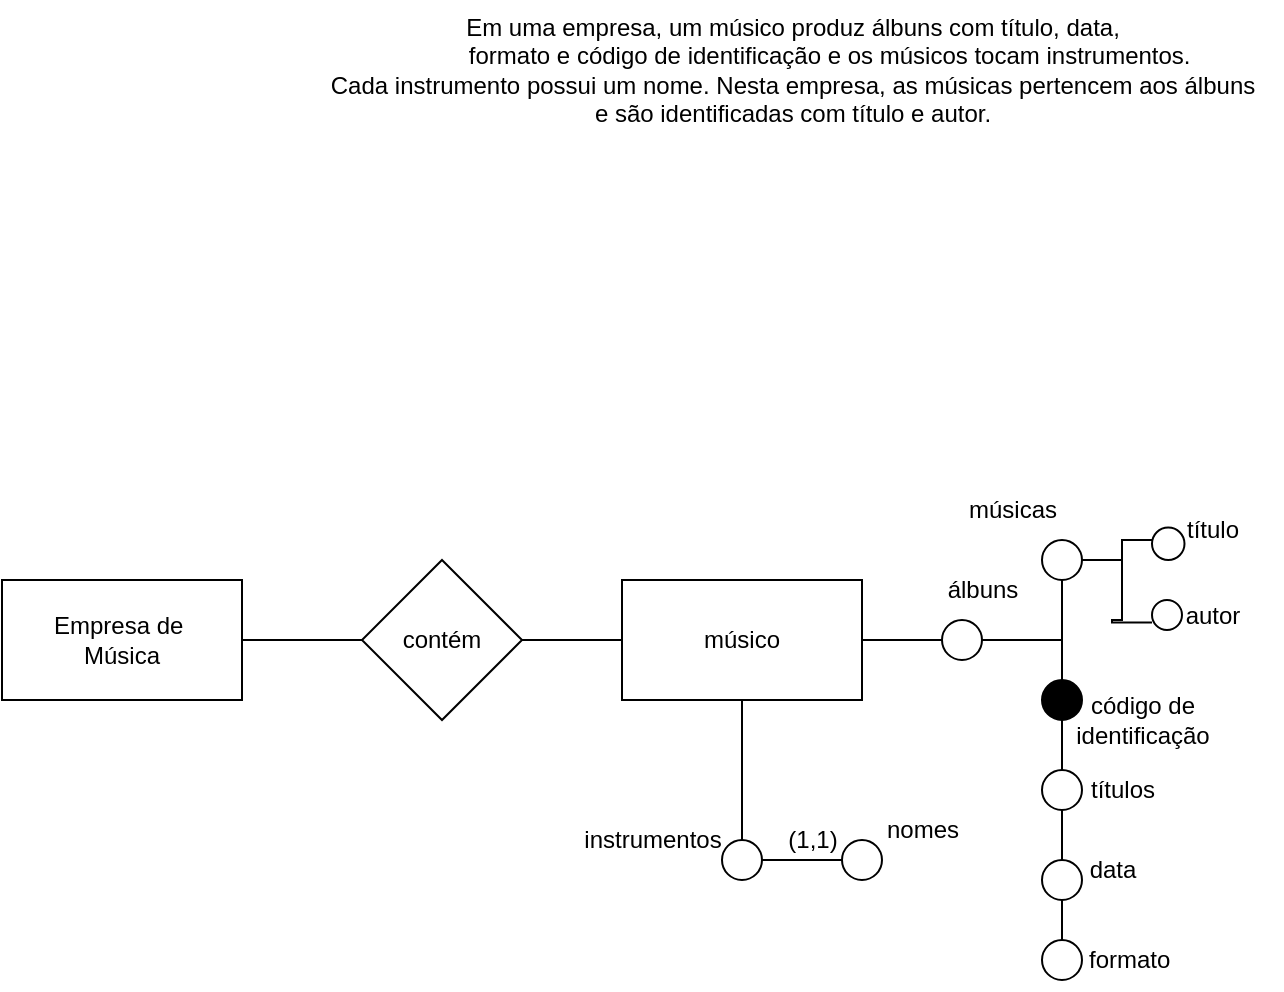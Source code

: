 <mxfile version="20.8.16" type="device"><diagram name="Página-1" id="TdzC0vRTQa8zxoq2CbcB"><mxGraphModel dx="1102" dy="894" grid="1" gridSize="10" guides="1" tooltips="1" connect="0" arrows="1" fold="1" page="1" pageScale="1" pageWidth="827" pageHeight="1169" math="0" shadow="0"><root><mxCell id="0"/><mxCell id="1" parent="0"/><mxCell id="_F4mKQJFBvlVCumUb2Ui-3" value="" style="edgeStyle=orthogonalEdgeStyle;rounded=0;orthogonalLoop=1;jettySize=auto;html=1;endArrow=none;endFill=0;" edge="1" parent="1" source="_F4mKQJFBvlVCumUb2Ui-1" target="_F4mKQJFBvlVCumUb2Ui-2"><mxGeometry relative="1" as="geometry"/></mxCell><mxCell id="_F4mKQJFBvlVCumUb2Ui-1" value="Empresa de&amp;nbsp;&lt;br&gt;Música" style="rounded=0;whiteSpace=wrap;html=1;" vertex="1" parent="1"><mxGeometry x="10" y="310" width="120" height="60" as="geometry"/></mxCell><mxCell id="_F4mKQJFBvlVCumUb2Ui-5" value="" style="edgeStyle=orthogonalEdgeStyle;rounded=0;orthogonalLoop=1;jettySize=auto;html=1;endArrow=none;endFill=0;" edge="1" parent="1" source="_F4mKQJFBvlVCumUb2Ui-2" target="_F4mKQJFBvlVCumUb2Ui-4"><mxGeometry relative="1" as="geometry"/></mxCell><mxCell id="_F4mKQJFBvlVCumUb2Ui-2" value="contém" style="rhombus;whiteSpace=wrap;html=1;rounded=0;" vertex="1" parent="1"><mxGeometry x="190" y="300" width="80" height="80" as="geometry"/></mxCell><mxCell id="_F4mKQJFBvlVCumUb2Ui-7" value="" style="edgeStyle=orthogonalEdgeStyle;rounded=0;orthogonalLoop=1;jettySize=auto;html=1;endArrow=none;endFill=0;" edge="1" parent="1" source="_F4mKQJFBvlVCumUb2Ui-4" target="_F4mKQJFBvlVCumUb2Ui-6"><mxGeometry relative="1" as="geometry"/></mxCell><mxCell id="_F4mKQJFBvlVCumUb2Ui-4" value="músico" style="whiteSpace=wrap;html=1;rounded=0;" vertex="1" parent="1"><mxGeometry x="320" y="310" width="120" height="60" as="geometry"/></mxCell><mxCell id="_F4mKQJFBvlVCumUb2Ui-17" value="" style="edgeStyle=orthogonalEdgeStyle;rounded=0;orthogonalLoop=1;jettySize=auto;html=1;endArrow=none;endFill=0;" edge="1" parent="1" source="_F4mKQJFBvlVCumUb2Ui-6" target="_F4mKQJFBvlVCumUb2Ui-16"><mxGeometry relative="1" as="geometry"/></mxCell><mxCell id="_F4mKQJFBvlVCumUb2Ui-6" value="" style="ellipse;whiteSpace=wrap;html=1;rounded=0;" vertex="1" parent="1"><mxGeometry x="370" y="440" width="20" height="20" as="geometry"/></mxCell><mxCell id="_F4mKQJFBvlVCumUb2Ui-14" value="instrumentos" style="text;html=1;align=center;verticalAlign=middle;resizable=0;points=[];autosize=1;strokeColor=none;fillColor=none;" vertex="1" parent="1"><mxGeometry x="290" y="425" width="90" height="30" as="geometry"/></mxCell><mxCell id="_F4mKQJFBvlVCumUb2Ui-16" value="" style="ellipse;whiteSpace=wrap;html=1;rounded=0;" vertex="1" parent="1"><mxGeometry x="430" y="440" width="20" height="20" as="geometry"/></mxCell><mxCell id="_F4mKQJFBvlVCumUb2Ui-18" value="(1,1)" style="text;html=1;align=center;verticalAlign=middle;resizable=0;points=[];autosize=1;strokeColor=none;fillColor=none;" vertex="1" parent="1"><mxGeometry x="390" y="425" width="50" height="30" as="geometry"/></mxCell><mxCell id="_F4mKQJFBvlVCumUb2Ui-19" value="nomes" style="text;html=1;align=center;verticalAlign=middle;resizable=0;points=[];autosize=1;strokeColor=none;fillColor=none;" vertex="1" parent="1"><mxGeometry x="440" y="420" width="60" height="30" as="geometry"/></mxCell><mxCell id="_F4mKQJFBvlVCumUb2Ui-22" value="" style="edgeStyle=orthogonalEdgeStyle;rounded=0;orthogonalLoop=1;jettySize=auto;html=1;endArrow=none;endFill=0;" edge="1" parent="1" source="_F4mKQJFBvlVCumUb2Ui-21" target="_F4mKQJFBvlVCumUb2Ui-4"><mxGeometry relative="1" as="geometry"/></mxCell><mxCell id="_F4mKQJFBvlVCumUb2Ui-25" style="edgeStyle=orthogonalEdgeStyle;rounded=0;orthogonalLoop=1;jettySize=auto;html=1;endArrow=none;endFill=0;" edge="1" parent="1" source="_F4mKQJFBvlVCumUb2Ui-21" target="_F4mKQJFBvlVCumUb2Ui-26"><mxGeometry relative="1" as="geometry"><mxPoint x="540" y="310" as="targetPoint"/></mxGeometry></mxCell><mxCell id="_F4mKQJFBvlVCumUb2Ui-42" style="edgeStyle=orthogonalEdgeStyle;rounded=0;orthogonalLoop=1;jettySize=auto;html=1;endArrow=none;endFill=0;" edge="1" parent="1" source="_F4mKQJFBvlVCumUb2Ui-21" target="_F4mKQJFBvlVCumUb2Ui-43"><mxGeometry relative="1" as="geometry"><mxPoint x="540" y="380" as="targetPoint"/></mxGeometry></mxCell><mxCell id="_F4mKQJFBvlVCumUb2Ui-45" style="edgeStyle=orthogonalEdgeStyle;rounded=0;orthogonalLoop=1;jettySize=auto;html=1;endArrow=none;endFill=0;" edge="1" parent="1" source="_F4mKQJFBvlVCumUb2Ui-21" target="_F4mKQJFBvlVCumUb2Ui-46"><mxGeometry relative="1" as="geometry"><mxPoint x="520" y="400" as="targetPoint"/></mxGeometry></mxCell><mxCell id="_F4mKQJFBvlVCumUb2Ui-49" style="edgeStyle=orthogonalEdgeStyle;rounded=0;orthogonalLoop=1;jettySize=auto;html=1;endArrow=none;endFill=0;" edge="1" parent="1" source="_F4mKQJFBvlVCumUb2Ui-21" target="_F4mKQJFBvlVCumUb2Ui-50"><mxGeometry relative="1" as="geometry"><mxPoint x="540" y="470" as="targetPoint"/></mxGeometry></mxCell><mxCell id="_F4mKQJFBvlVCumUb2Ui-52" style="edgeStyle=orthogonalEdgeStyle;rounded=0;orthogonalLoop=1;jettySize=auto;html=1;endArrow=none;endFill=0;" edge="1" parent="1" source="_F4mKQJFBvlVCumUb2Ui-21" target="_F4mKQJFBvlVCumUb2Ui-53"><mxGeometry relative="1" as="geometry"><mxPoint x="540" y="500" as="targetPoint"/></mxGeometry></mxCell><mxCell id="_F4mKQJFBvlVCumUb2Ui-21" value="" style="ellipse;whiteSpace=wrap;html=1;rounded=0;" vertex="1" parent="1"><mxGeometry x="480" y="330" width="20" height="20" as="geometry"/></mxCell><mxCell id="_F4mKQJFBvlVCumUb2Ui-23" value="álbuns" style="text;html=1;align=center;verticalAlign=middle;resizable=0;points=[];autosize=1;strokeColor=none;fillColor=none;" vertex="1" parent="1"><mxGeometry x="470" y="300" width="60" height="30" as="geometry"/></mxCell><mxCell id="_F4mKQJFBvlVCumUb2Ui-37" style="edgeStyle=orthogonalEdgeStyle;rounded=0;orthogonalLoop=1;jettySize=auto;html=1;endArrow=none;endFill=0;entryX=0.308;entryY=0.385;entryDx=0;entryDy=0;entryPerimeter=0;" edge="1" parent="1" source="_F4mKQJFBvlVCumUb2Ui-26" target="_F4mKQJFBvlVCumUb2Ui-29"><mxGeometry relative="1" as="geometry"><mxPoint x="580" y="290" as="targetPoint"/></mxGeometry></mxCell><mxCell id="_F4mKQJFBvlVCumUb2Ui-38" style="edgeStyle=orthogonalEdgeStyle;rounded=0;orthogonalLoop=1;jettySize=auto;html=1;endArrow=none;endFill=0;entryX=0;entryY=0.75;entryDx=0;entryDy=0;entryPerimeter=0;" edge="1" parent="1" source="_F4mKQJFBvlVCumUb2Ui-26" target="_F4mKQJFBvlVCumUb2Ui-32"><mxGeometry relative="1" as="geometry"><mxPoint x="570" y="330" as="targetPoint"/></mxGeometry></mxCell><mxCell id="_F4mKQJFBvlVCumUb2Ui-26" value="" style="ellipse;whiteSpace=wrap;html=1;aspect=fixed;" vertex="1" parent="1"><mxGeometry x="530" y="290" width="20" height="20" as="geometry"/></mxCell><mxCell id="_F4mKQJFBvlVCumUb2Ui-27" value="músicas" style="text;html=1;align=center;verticalAlign=middle;resizable=0;points=[];autosize=1;strokeColor=none;fillColor=none;" vertex="1" parent="1"><mxGeometry x="480" y="260" width="70" height="30" as="geometry"/></mxCell><mxCell id="_F4mKQJFBvlVCumUb2Ui-29" value="" style="ellipse;whiteSpace=wrap;html=1;aspect=fixed;" vertex="1" parent="1"><mxGeometry x="585" y="283.75" width="16.25" height="16.25" as="geometry"/></mxCell><mxCell id="_F4mKQJFBvlVCumUb2Ui-30" value="título" style="text;html=1;align=center;verticalAlign=middle;resizable=0;points=[];autosize=1;strokeColor=none;fillColor=none;" vertex="1" parent="1"><mxGeometry x="590" y="270" width="50" height="30" as="geometry"/></mxCell><mxCell id="_F4mKQJFBvlVCumUb2Ui-32" value="" style="ellipse;whiteSpace=wrap;html=1;aspect=fixed;" vertex="1" parent="1"><mxGeometry x="585" y="320" width="15" height="15" as="geometry"/></mxCell><mxCell id="_F4mKQJFBvlVCumUb2Ui-41" value="autor" style="text;html=1;align=center;verticalAlign=middle;resizable=0;points=[];autosize=1;strokeColor=none;fillColor=none;" vertex="1" parent="1"><mxGeometry x="590" y="312.5" width="50" height="30" as="geometry"/></mxCell><mxCell id="_F4mKQJFBvlVCumUb2Ui-43" value="" style="ellipse;whiteSpace=wrap;html=1;aspect=fixed;fillColor=#000000;" vertex="1" parent="1"><mxGeometry x="530" y="360" width="20" height="20" as="geometry"/></mxCell><mxCell id="_F4mKQJFBvlVCumUb2Ui-44" value="código de &lt;br&gt;identificação" style="text;html=1;align=center;verticalAlign=middle;resizable=0;points=[];autosize=1;strokeColor=none;fillColor=none;" vertex="1" parent="1"><mxGeometry x="535" y="360" width="90" height="40" as="geometry"/></mxCell><mxCell id="_F4mKQJFBvlVCumUb2Ui-46" value="" style="ellipse;whiteSpace=wrap;html=1;aspect=fixed;fillColor=#FFFFFF;" vertex="1" parent="1"><mxGeometry x="530" y="405" width="20" height="20" as="geometry"/></mxCell><mxCell id="_F4mKQJFBvlVCumUb2Ui-47" value="títulos" style="text;html=1;align=center;verticalAlign=middle;resizable=0;points=[];autosize=1;strokeColor=none;fillColor=none;" vertex="1" parent="1"><mxGeometry x="540" y="400" width="60" height="30" as="geometry"/></mxCell><mxCell id="_F4mKQJFBvlVCumUb2Ui-48" value="Em uma empresa, um músico produz álbuns com título, data, &lt;br&gt;&amp;nbsp; &amp;nbsp; &amp;nbsp; &amp;nbsp; &amp;nbsp; &amp;nbsp; formato e código de identificação e os músicos tocam instrumentos.&amp;nbsp;&lt;br&gt;Cada instrumento possui um nome. Nesta empresa, as músicas pertencem aos álbuns &lt;br&gt;e são identificadas com título e autor." style="text;html=1;align=center;verticalAlign=middle;resizable=0;points=[];autosize=1;strokeColor=none;fillColor=none;" vertex="1" parent="1"><mxGeometry x="160" y="20" width="490" height="70" as="geometry"/></mxCell><mxCell id="_F4mKQJFBvlVCumUb2Ui-50" value="" style="ellipse;whiteSpace=wrap;html=1;aspect=fixed;fillColor=#FFFFFF;" vertex="1" parent="1"><mxGeometry x="530" y="450" width="20" height="20" as="geometry"/></mxCell><mxCell id="_F4mKQJFBvlVCumUb2Ui-51" value="data" style="text;html=1;align=center;verticalAlign=middle;resizable=0;points=[];autosize=1;strokeColor=none;fillColor=none;" vertex="1" parent="1"><mxGeometry x="540" y="440" width="50" height="30" as="geometry"/></mxCell><mxCell id="_F4mKQJFBvlVCumUb2Ui-53" value="" style="ellipse;whiteSpace=wrap;html=1;aspect=fixed;fillColor=#FFFFFF;" vertex="1" parent="1"><mxGeometry x="530" y="490" width="20" height="20" as="geometry"/></mxCell><mxCell id="_F4mKQJFBvlVCumUb2Ui-54" value="&amp;nbsp; formato" style="text;html=1;align=center;verticalAlign=middle;resizable=0;points=[];autosize=1;strokeColor=none;fillColor=none;" vertex="1" parent="1"><mxGeometry x="535" y="485" width="70" height="30" as="geometry"/></mxCell></root></mxGraphModel></diagram></mxfile>